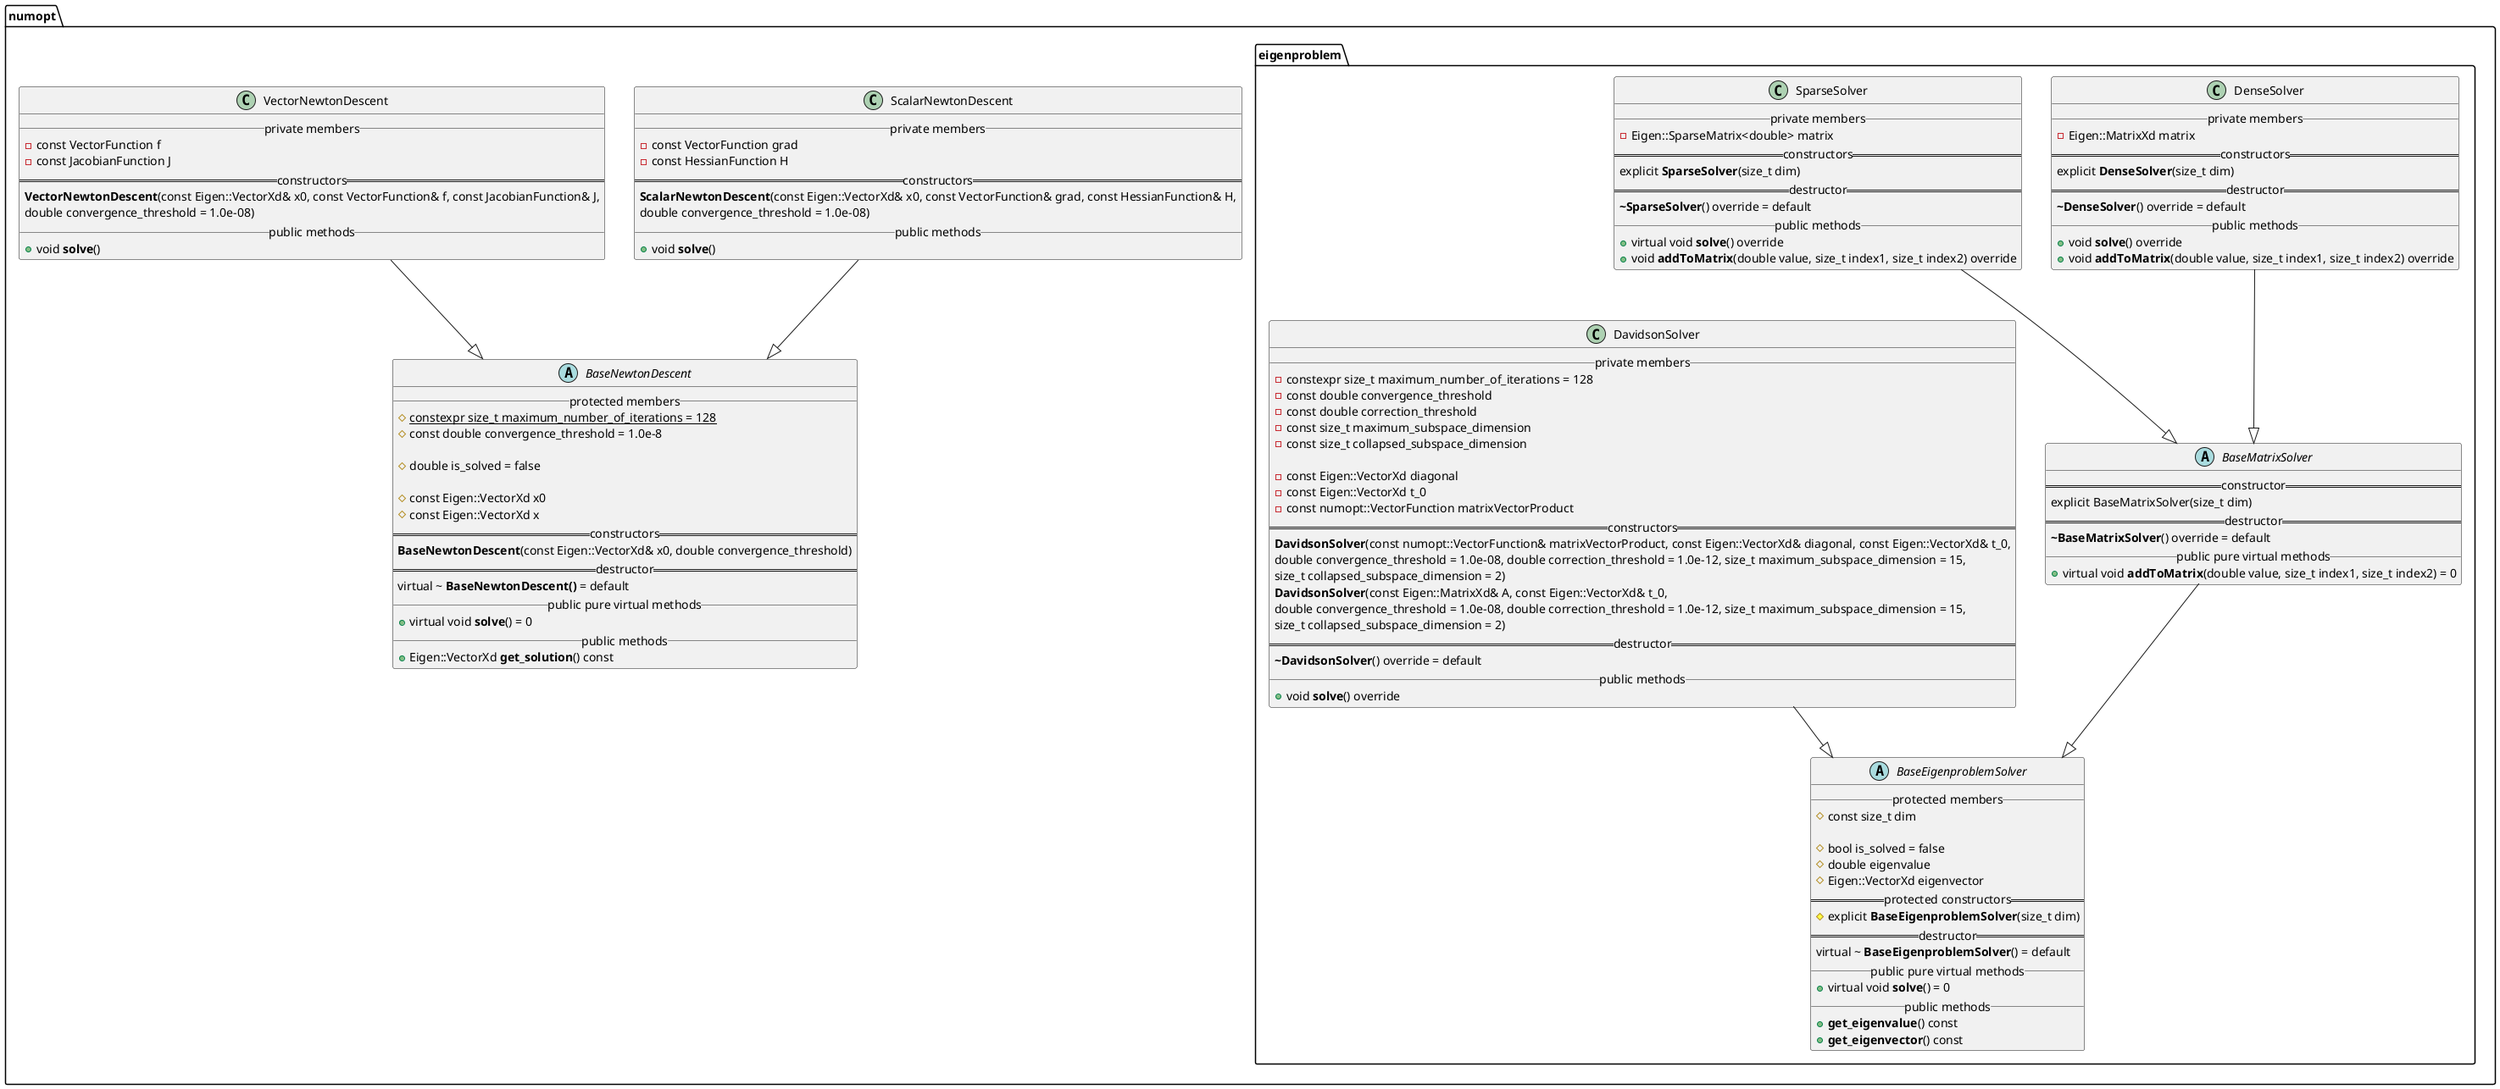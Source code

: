 @startuml

namespace numopt {

    abstract class BaseNewtonDescent {
        __ protected members __
            # constexpr {static} size_t maximum_number_of_iterations = 128
            # const double convergence_threshold = 1.0e-8

            # double is_solved = false

            # const Eigen::VectorXd x0
            # const Eigen::VectorXd x
        == constructors ==
            **BaseNewtonDescent**(const Eigen::VectorXd& x0, double convergence_threshold)
        == destructor ==
            virtual ~ **BaseNewtonDescent()** = default
        __ public pure virtual methods __
            + virtual void **solve**() = 0
        __ public methods __
            + Eigen::VectorXd **get_solution**() const
    }


    ScalarNewtonDescent --|> BaseNewtonDescent
    class ScalarNewtonDescent {
        __ private members __
            - const VectorFunction grad
            - const HessianFunction H
        == constructors ==
            **ScalarNewtonDescent**(const Eigen::VectorXd& x0, const VectorFunction& grad, const HessianFunction& H,
            double convergence_threshold = 1.0e-08)
        __ public methods __
            + void **solve**()
    }


    VectorNewtonDescent --|> BaseNewtonDescent
    class VectorNewtonDescent {
        __ private members __
            - const VectorFunction f
            - const JacobianFunction J
        == constructors ==
            **VectorNewtonDescent**(const Eigen::VectorXd& x0, const VectorFunction& f, const JacobianFunction& J,
            double convergence_threshold = 1.0e-08)
        __ public methods __
            + void **solve**()
    }



    namespace eigenproblem {


        abstract class BaseEigenproblemSolver {
            __ protected members __
                # const size_t dim

                # bool is_solved = false
                # double eigenvalue
                # Eigen::VectorXd eigenvector
            == protected constructors ==
                # explicit **BaseEigenproblemSolver**(size_t dim)
            == destructor ==
                virtual ~ **BaseEigenproblemSolver**() = default
            __ public pure virtual methods __
                + virtual void **solve**() = 0
            __ public methods __
                + **get_eigenvalue**() const
                + **get_eigenvector**() const
        }

        BaseMatrixSolver --|> BaseEigenproblemSolver
        abstract class BaseMatrixSolver {
            == constructor ==
                explicit BaseMatrixSolver(size_t dim)
            == destructor ==
                **~BaseMatrixSolver**() override = default
            __ public pure virtual methods __
                + virtual void **addToMatrix**(double value, size_t index1, size_t index2) = 0
        }


        DenseSolver --|> BaseMatrixSolver
        class DenseSolver {
            __ private members __
                - Eigen::MatrixXd matrix
            == constructors ==
                explicit **DenseSolver**(size_t dim)
            == destructor ==
                 **~DenseSolver**() override = default
            __ public methods __
                + void **solve**() override
                + void **addToMatrix**(double value, size_t index1, size_t index2) override
        }


        SparseSolver --|> BaseMatrixSolver
        class SparseSolver {
            __ private members __
                - Eigen::SparseMatrix<double> matrix
            == constructors ==
                explicit **SparseSolver**(size_t dim)
            == destructor ==
                 **~SparseSolver**() override = default
            __ public methods __
                + virtual void **solve**() override
                + void **addToMatrix**(double value, size_t index1, size_t index2) override
        }


        DavidsonSolver --|> BaseEigenproblemSolver
        class DavidsonSolver {
            __ private members __
                - constexpr size_t maximum_number_of_iterations = 128
                - const double convergence_threshold
                - const double correction_threshold
                - const size_t maximum_subspace_dimension
                - const size_t collapsed_subspace_dimension

                - const Eigen::VectorXd diagonal
                - const Eigen::VectorXd t_0
                - const numopt::VectorFunction matrixVectorProduct
            == constructors ==
                **DavidsonSolver**(const numopt::VectorFunction& matrixVectorProduct, const Eigen::VectorXd& diagonal, const Eigen::VectorXd& t_0,
                double convergence_threshold = 1.0e-08, double correction_threshold = 1.0e-12, size_t maximum_subspace_dimension = 15,
                size_t collapsed_subspace_dimension = 2)
                **DavidsonSolver**(const Eigen::MatrixXd& A, const Eigen::VectorXd& t_0,
                double convergence_threshold = 1.0e-08, double correction_threshold = 1.0e-12, size_t maximum_subspace_dimension = 15,
                size_t collapsed_subspace_dimension = 2)
            == destructor ==
                 **~DavidsonSolver**() override = default
            __ public methods __
                + void **solve**() override
        }


    }


}

@enduml